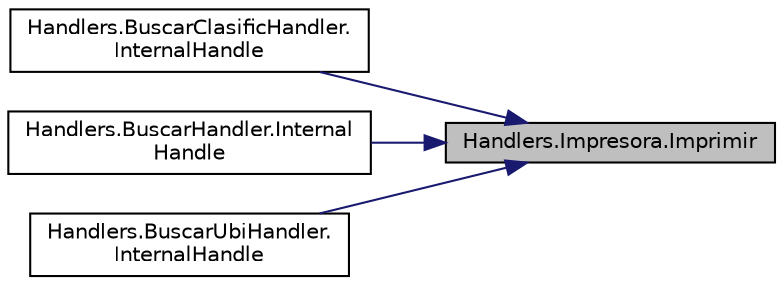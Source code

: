 digraph "Handlers.Impresora.Imprimir"
{
 // INTERACTIVE_SVG=YES
 // LATEX_PDF_SIZE
  edge [fontname="Helvetica",fontsize="10",labelfontname="Helvetica",labelfontsize="10"];
  node [fontname="Helvetica",fontsize="10",shape=record];
  rankdir="RL";
  Node1 [label="Handlers.Impresora.Imprimir",height=0.2,width=0.4,color="black", fillcolor="grey75", style="filled", fontcolor="black",tooltip="Funcion que recibe la lista de ofertas para imprimir."];
  Node1 -> Node2 [dir="back",color="midnightblue",fontsize="10",style="solid",fontname="Helvetica"];
  Node2 [label="Handlers.BuscarClasificHandler.\lInternalHandle",height=0.2,width=0.4,color="black", fillcolor="white", style="filled",URL="$classHandlers_1_1BuscarClasificHandler.html#adbb79f3c3de0235e5b70dd1ab10f88b3",tooltip="Procesa el mensaje \"chau\" y retorna true; retorna false en caso contrario."];
  Node1 -> Node3 [dir="back",color="midnightblue",fontsize="10",style="solid",fontname="Helvetica"];
  Node3 [label="Handlers.BuscarHandler.Internal\lHandle",height=0.2,width=0.4,color="black", fillcolor="white", style="filled",URL="$classHandlers_1_1BuscarHandler.html#ab835c1043938bfec19c029baa0f1c456",tooltip="Procesa el mensaje \"chau\" y retorna true; retorna false en caso contrario."];
  Node1 -> Node4 [dir="back",color="midnightblue",fontsize="10",style="solid",fontname="Helvetica"];
  Node4 [label="Handlers.BuscarUbiHandler.\lInternalHandle",height=0.2,width=0.4,color="black", fillcolor="white", style="filled",URL="$classHandlers_1_1BuscarUbiHandler.html#a4e8b851c63ac2865fc8623e92c748875",tooltip="Procesa el mensaje \"chau\" y retorna true; retorna false en caso contrario."];
}

